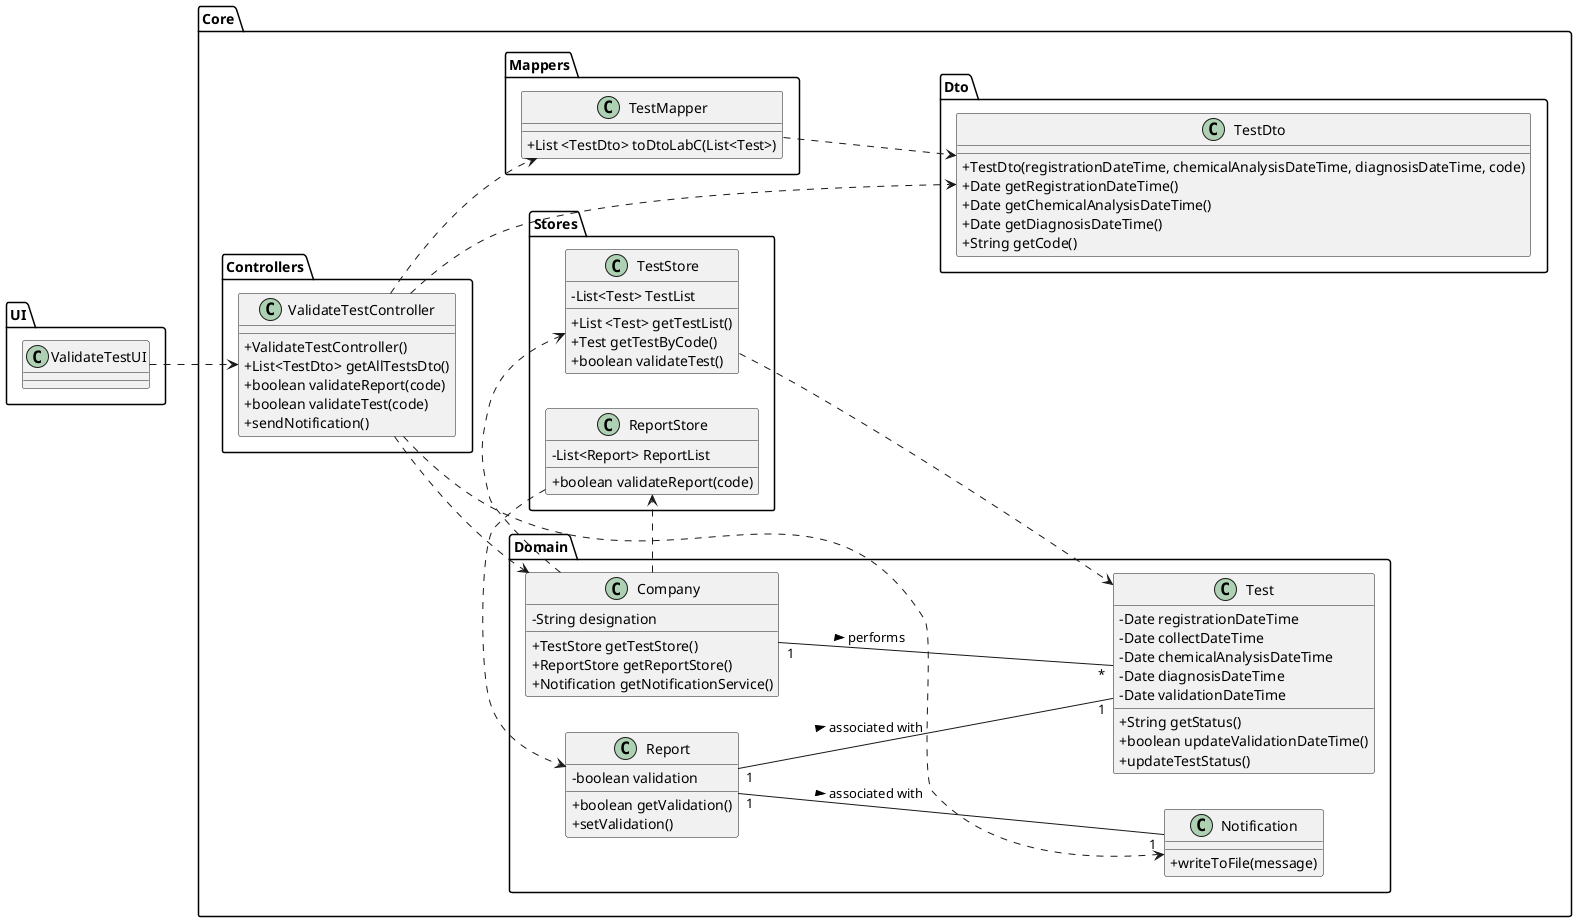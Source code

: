 @startuml
skinparam classAttributeIconSize 0
left to right direction

package Core{

package Domain{
class "Company" as C {
-String designation
+TestStore getTestStore()
+ReportStore getReportStore()
+Notification getNotificationService()
}

class "Test" as T {
-Date registrationDateTime
-Date collectDateTime
-Date chemicalAnalysisDateTime
-Date diagnosisDateTime
-Date validationDateTime
+String getStatus()
+boolean updateValidationDateTime()
+updateTestStatus()
}

class "Report" as R{
-boolean validation
+boolean getValidation()
+setValidation()
}

class "Notification" as N{
+ writeToFile(message)
}

}

package Stores{
class "TestStore" as TS{
-List<Test> TestList
+List <Test> getTestList()
+Test getTestByCode()
+boolean validateTest()
}

class "ReportStore" as RS{
-List<Report> ReportList
+boolean validateReport(code)
}
}

package Controllers{
class "ValidateTestController" as VTC {
+ValidateTestController()
+List<TestDto> getAllTestsDto()
+boolean validateReport(code)
+boolean validateTest(code)
+sendNotification()
}





}

package Mappers{
class "TestMapper" as tM{
+List <TestDto> toDtoLabC(List<Test>)
}

}


package Dto{
class "TestDto" as tDto{
+TestDto(registrationDateTime, chemicalAnalysisDateTime, diagnosisDateTime, code)
+Date getRegistrationDateTime()
+Date getChemicalAnalysisDateTime()
+Date getDiagnosisDateTime()
+String getCode()
}



}

}
package UI{
class "ValidateTestUI" as VTUI
}

VTUI ..> VTC

C ..> TS
C ..> RS
VTC ..> C
VTC ..> tM
VTC ..> tDto
VTC ..> N

TS ..> T
tM ..> tDto

C "1" -- "*" T : > performs

RS ..> R
R "1" -- "1" T : > associated with
R "1" -- "1" N : > associated with

@enduml